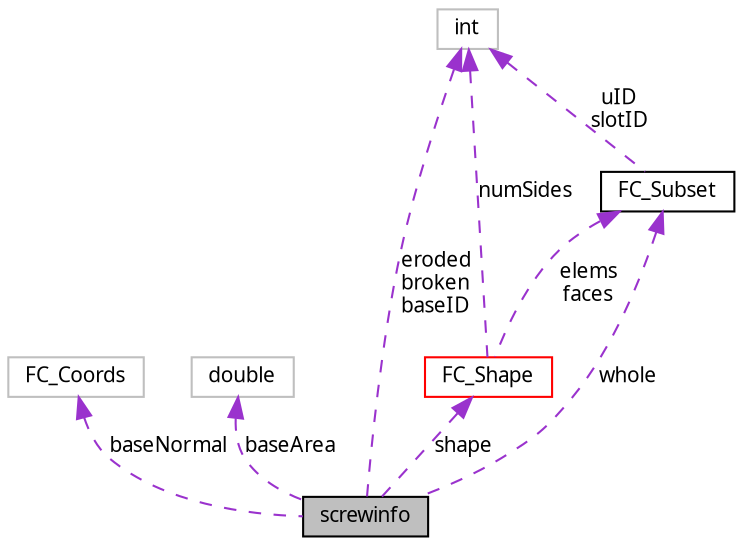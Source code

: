 digraph G
{
  edge [fontname="FreeSans.ttf",fontsize=10,labelfontname="FreeSans.ttf",labelfontsize=10];
  node [fontname="FreeSans.ttf",fontsize=10,shape=record];
  Node1 [label="screwinfo",height=0.2,width=0.4,color="black", fillcolor="grey75", style="filled" fontcolor="black"];
  Node2 -> Node1 [dir=back,color="darkorchid3",fontsize=10,style="dashed",label="baseNormal",fontname="FreeSans.ttf"];
  Node2 [label="FC_Coords",height=0.2,width=0.4,color="grey75", fillcolor="white", style="filled"];
  Node3 -> Node1 [dir=back,color="darkorchid3",fontsize=10,style="dashed",label="baseArea",fontname="FreeSans.ttf"];
  Node3 [label="double",height=0.2,width=0.4,color="grey75", fillcolor="white", style="filled"];
  Node4 -> Node1 [dir=back,color="darkorchid3",fontsize=10,style="dashed",label="shape",fontname="FreeSans.ttf"];
  Node4 [label="FC_Shape",height=0.2,width=0.4,color="red", fillcolor="white", style="filled",URL="$structFC__Shape.html"];
  Node5 -> Node4 [dir=back,color="darkorchid3",fontsize=10,style="dashed",label="numSides",fontname="FreeSans.ttf"];
  Node5 [label="int",height=0.2,width=0.4,color="grey75", fillcolor="white", style="filled"];
  Node6 -> Node4 [dir=back,color="darkorchid3",fontsize=10,style="dashed",label="elems\nfaces",fontname="FreeSans.ttf"];
  Node6 [label="FC_Subset",height=0.2,width=0.4,color="black", fillcolor="white", style="filled",URL="$structFC__Subset.html"];
  Node5 -> Node6 [dir=back,color="darkorchid3",fontsize=10,style="dashed",label="uID\nslotID",fontname="FreeSans.ttf"];
  Node5 -> Node1 [dir=back,color="darkorchid3",fontsize=10,style="dashed",label="eroded\nbroken\nbaseID",fontname="FreeSans.ttf"];
  Node6 -> Node1 [dir=back,color="darkorchid3",fontsize=10,style="dashed",label="whole",fontname="FreeSans.ttf"];
}

